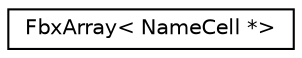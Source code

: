 digraph "クラス階層図"
{
  edge [fontname="Helvetica",fontsize="10",labelfontname="Helvetica",labelfontsize="10"];
  node [fontname="Helvetica",fontsize="10",shape=record];
  rankdir="LR";
  Node0 [label="FbxArray\< NameCell *\>",height=0.2,width=0.4,color="black", fillcolor="white", style="filled",URL="$class_fbx_array.html"];
}
